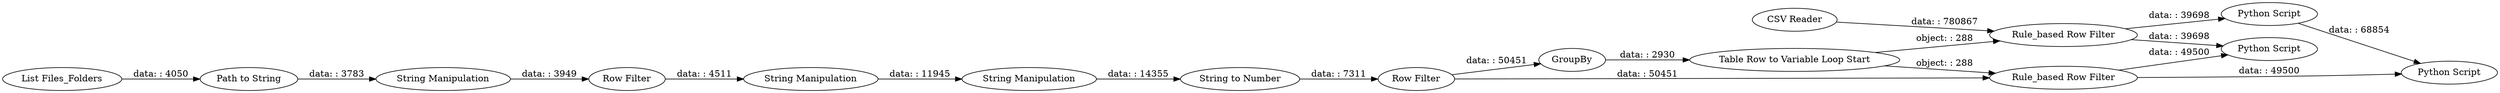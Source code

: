 digraph {
	"-5215102400008792979_26" [label="Row Filter"]
	"-5215102400008792979_28" [label="CSV Reader"]
	"-5215102400008792979_8" [label="Row Filter"]
	"-5215102400008792979_10" [label="String Manipulation"]
	"-5215102400008792979_33" [label="Python Script"]
	"-5215102400008792979_34" [label="Python Script"]
	"-5215102400008792979_3" [label=GroupBy]
	"-5215102400008792979_2" [label="Path to String"]
	"-5215102400008792979_24" [label="Table Row to Variable Loop Start"]
	"-5215102400008792979_1" [label="List Files_Folders"]
	"-5215102400008792979_27" [label="Rule_based Row Filter"]
	"-5215102400008792979_7" [label="String Manipulation"]
	"-5215102400008792979_9" [label="String Manipulation"]
	"-5215102400008792979_30" [label="Python Script"]
	"-5215102400008792979_25" [label="String to Number"]
	"-5215102400008792979_29" [label="Rule_based Row Filter"]
	"-5215102400008792979_24" -> "-5215102400008792979_29" [label="object: : 288"]
	"-5215102400008792979_10" -> "-5215102400008792979_25" [label="data: : 14355"]
	"-5215102400008792979_2" -> "-5215102400008792979_7" [label="data: : 3783"]
	"-5215102400008792979_1" -> "-5215102400008792979_2" [label="data: : 4050"]
	"-5215102400008792979_27" -> "-5215102400008792979_33" [label="data: : 49500"]
	"-5215102400008792979_29" -> "-5215102400008792979_34" [label="data: : 39698"]
	"-5215102400008792979_8" -> "-5215102400008792979_9" [label="data: : 4511"]
	"-5215102400008792979_29" -> "-5215102400008792979_30" [label="data: : 39698"]
	"-5215102400008792979_3" -> "-5215102400008792979_24" [label="data: : 2930"]
	"-5215102400008792979_26" -> "-5215102400008792979_27" [label="data: : 50451"]
	"-5215102400008792979_7" -> "-5215102400008792979_8" [label="data: : 3949"]
	"-5215102400008792979_34" -> "-5215102400008792979_33" [label="data: : 68854"]
	"-5215102400008792979_24" -> "-5215102400008792979_27" [label="object: : 288"]
	"-5215102400008792979_26" -> "-5215102400008792979_3" [label="data: : 50451"]
	"-5215102400008792979_27" -> "-5215102400008792979_30" [label="data: : 49500"]
	"-5215102400008792979_9" -> "-5215102400008792979_10" [label="data: : 11945"]
	"-5215102400008792979_25" -> "-5215102400008792979_26" [label="data: : 7311"]
	"-5215102400008792979_28" -> "-5215102400008792979_29" [label="data: : 780867"]
	rankdir=LR
}
